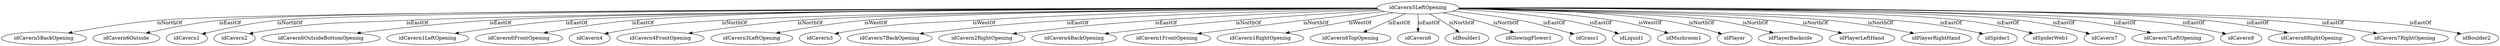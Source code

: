 strict digraph  {
idCavern5LeftOpening [node_type=entity_node];
idCavern5BackOpening [node_type=entity_node];
idCavern6Outside [node_type=entity_node];
idCavern1 [node_type=entity_node];
idCavern2 [node_type=entity_node];
idCavern6OutsideBottomOpening [node_type=entity_node];
idCavern1LeftOpening [node_type=entity_node];
idCavern6FrontOpening [node_type=entity_node];
idCavern4 [node_type=entity_node];
idCavern4FrontOpening [node_type=entity_node];
idCavern3LeftOpening [node_type=entity_node];
idCavern3 [node_type=entity_node];
idCavern7BackOpening [node_type=entity_node];
idCavern2RightOpening [node_type=entity_node];
idCavern4BackOpening [node_type=entity_node];
idCavern1FrontOpening [node_type=entity_node];
idCavern1RightOpening [node_type=entity_node];
idCavern6TopOpening [node_type=entity_node];
idCavern6 [node_type=entity_node];
idBoulder1 [node_type=entity_node];
idGlowingFlower1 [node_type=entity_node];
idGrass1 [node_type=entity_node];
idLiquid1 [node_type=entity_node];
idMushroom1 [node_type=entity_node];
idPlayer [node_type=entity_node];
idPlayerBackside [node_type=entity_node];
idPlayerLeftHand [node_type=entity_node];
idPlayerRightHand [node_type=entity_node];
idSpider1 [node_type=entity_node];
idSpiderWeb1 [node_type=entity_node];
idCavern7 [node_type=entity_node];
idCavern7LeftOpening [node_type=entity_node];
idCavern8 [node_type=entity_node];
idCavern8RightOpening [node_type=entity_node];
idCavern7RightOpening [node_type=entity_node];
idBoulder2 [node_type=entity_node];
idCavern5LeftOpening -> idCavern5BackOpening  [edge_type=relationship, label=isNorthOf];
idCavern5LeftOpening -> idCavern6Outside  [edge_type=relationship, label=isEastOf];
idCavern5LeftOpening -> idCavern1  [edge_type=relationship, label=isNorthOf];
idCavern5LeftOpening -> idCavern2  [edge_type=relationship, label=isEastOf];
idCavern5LeftOpening -> idCavern6OutsideBottomOpening  [edge_type=relationship, label=isEastOf];
idCavern5LeftOpening -> idCavern1LeftOpening  [edge_type=relationship, label=isEastOf];
idCavern5LeftOpening -> idCavern6FrontOpening  [edge_type=relationship, label=isEastOf];
idCavern5LeftOpening -> idCavern4  [edge_type=relationship, label=isNorthOf];
idCavern5LeftOpening -> idCavern4FrontOpening  [edge_type=relationship, label=isNorthOf];
idCavern5LeftOpening -> idCavern3LeftOpening  [edge_type=relationship, label=isWestOf];
idCavern5LeftOpening -> idCavern3  [edge_type=relationship, label=isWestOf];
idCavern5LeftOpening -> idCavern7BackOpening  [edge_type=relationship, label=isEastOf];
idCavern5LeftOpening -> idCavern2RightOpening  [edge_type=relationship, label=isEastOf];
idCavern5LeftOpening -> idCavern4BackOpening  [edge_type=relationship, label=isNorthOf];
idCavern5LeftOpening -> idCavern1FrontOpening  [edge_type=relationship, label=isNorthOf];
idCavern5LeftOpening -> idCavern1RightOpening  [edge_type=relationship, label=isWestOf];
idCavern5LeftOpening -> idCavern6TopOpening  [edge_type=relationship, label=isEastOf];
idCavern5LeftOpening -> idCavern6  [edge_type=relationship, label=isEastOf];
idCavern5LeftOpening -> idBoulder1  [edge_type=relationship, label=isNorthOf];
idCavern5LeftOpening -> idGlowingFlower1  [edge_type=relationship, label=isNorthOf];
idCavern5LeftOpening -> idGrass1  [edge_type=relationship, label=isEastOf];
idCavern5LeftOpening -> idLiquid1  [edge_type=relationship, label=isEastOf];
idCavern5LeftOpening -> idMushroom1  [edge_type=relationship, label=isWestOf];
idCavern5LeftOpening -> idPlayer  [edge_type=relationship, label=isNorthOf];
idCavern5LeftOpening -> idPlayerBackside  [edge_type=relationship, label=isNorthOf];
idCavern5LeftOpening -> idPlayerLeftHand  [edge_type=relationship, label=isNorthOf];
idCavern5LeftOpening -> idPlayerRightHand  [edge_type=relationship, label=isNorthOf];
idCavern5LeftOpening -> idSpider1  [edge_type=relationship, label=isEastOf];
idCavern5LeftOpening -> idSpiderWeb1  [edge_type=relationship, label=isEastOf];
idCavern5LeftOpening -> idCavern7  [edge_type=relationship, label=isEastOf];
idCavern5LeftOpening -> idCavern7LeftOpening  [edge_type=relationship, label=isEastOf];
idCavern5LeftOpening -> idCavern8  [edge_type=relationship, label=isEastOf];
idCavern5LeftOpening -> idCavern8RightOpening  [edge_type=relationship, label=isEastOf];
idCavern5LeftOpening -> idCavern7RightOpening  [edge_type=relationship, label=isEastOf];
idCavern5LeftOpening -> idBoulder2  [edge_type=relationship, label=isEastOf];
}
